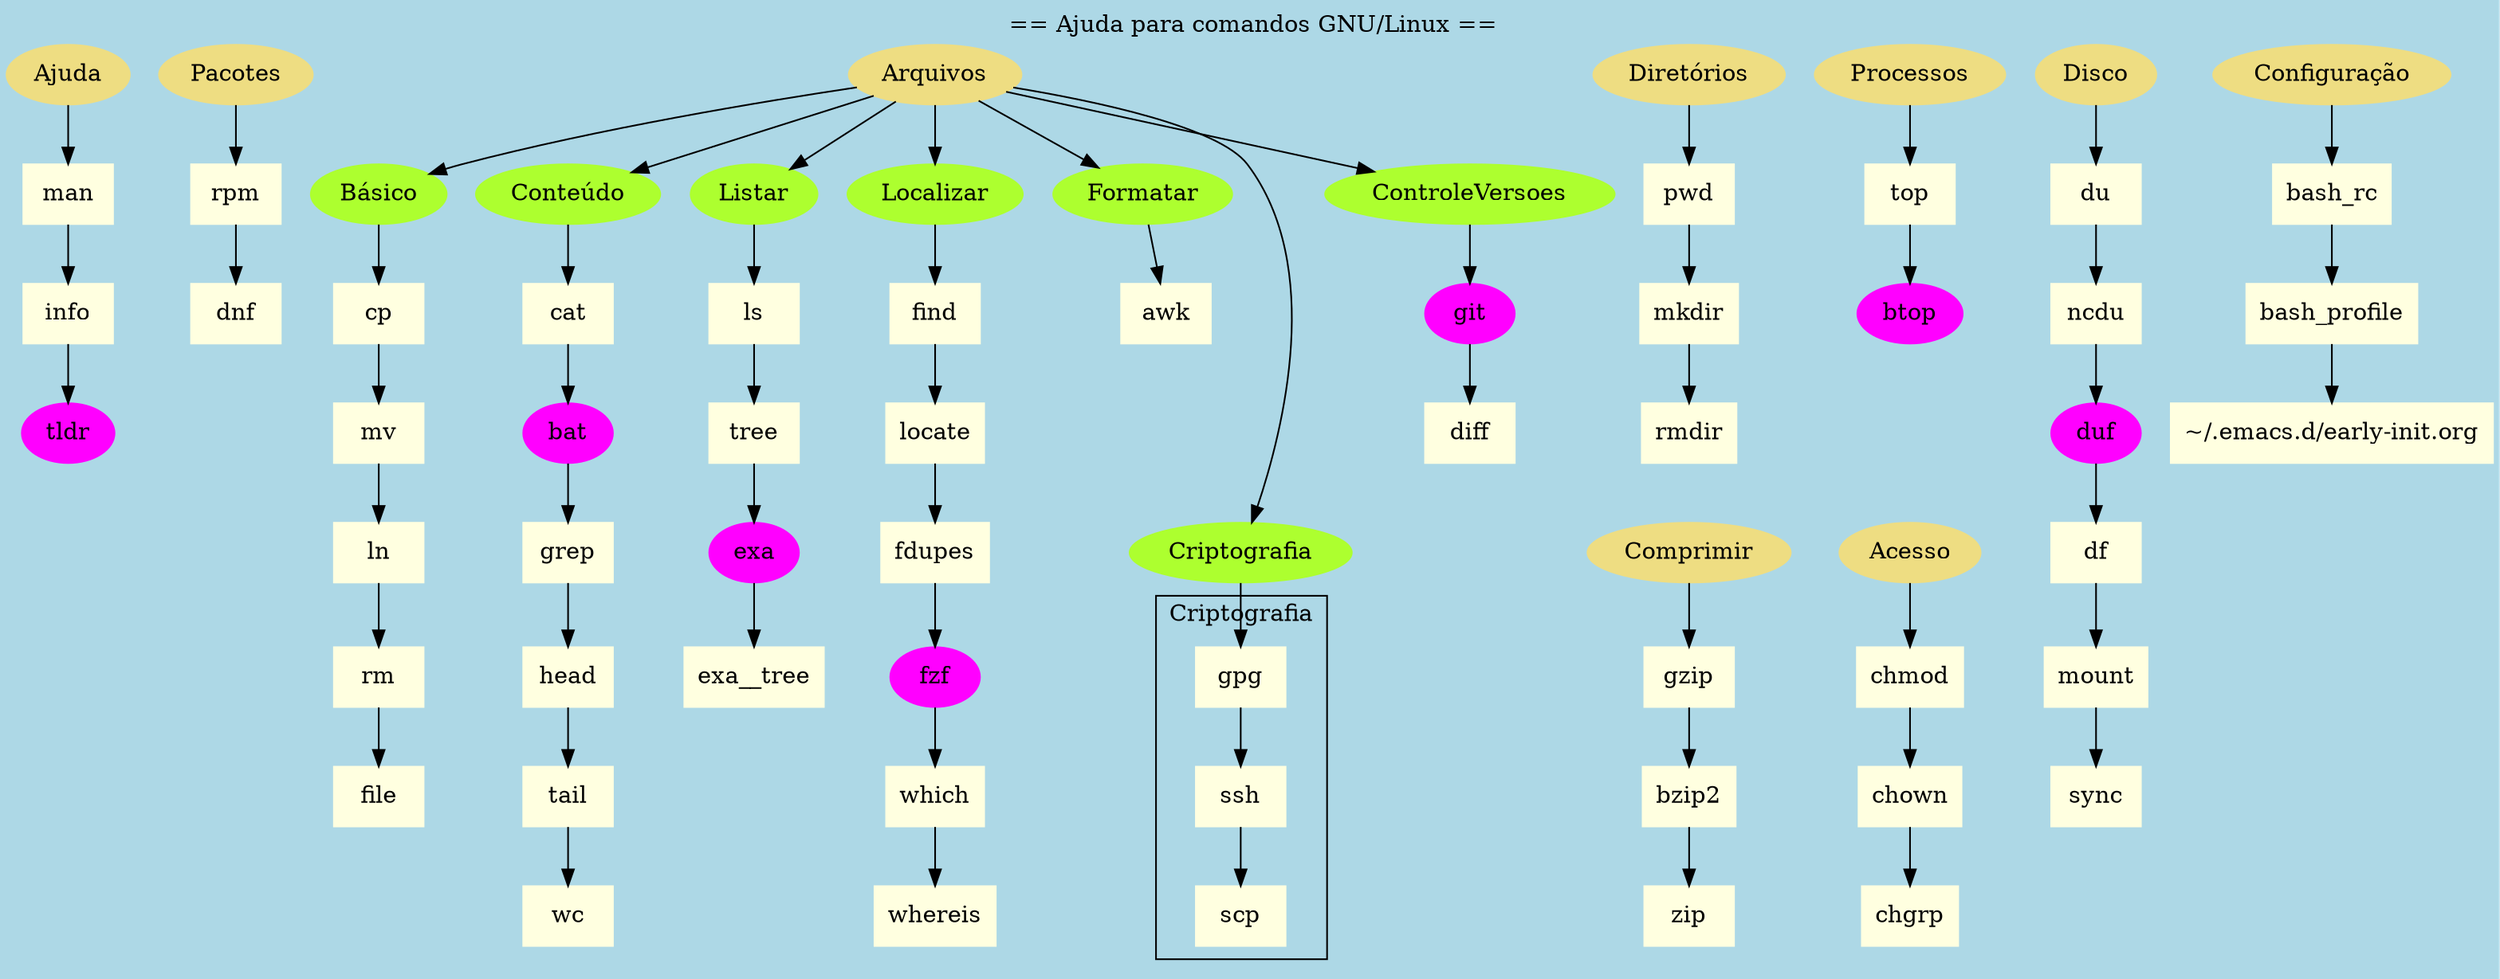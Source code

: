 digraph Ajuda {
    label = " == Ajuda para comandos GNU/Linux =="
    labelloc=t
    bgcolor=lightblue
    #layout=neato
    #rankdir=LR
    #### Nós ###
    node [style=filled color=lightgoldenrod]    Ajuda Pacotes Arquivos Diretórios Comprimir Processos Acesso Disco Configuração
    node [style=filled color=greenyellow]       Básico Conteúdo Listar Localizar Formatar Criptografia ControleVersoes
    node [style=filled color=magenta]           duf bat exa fzf git tldr btop
    node [shape=rect style=filled color= lightyellow]
    subgraph Cluster_Criptografia_zip {
        label = "Criptografia"
        Criptografia -> gpg -> ssh -> scp
    }

    ### Ligações ###
    Ajuda -> man -> info -> tldr
    Pacotes -> rpm-> dnf
    Arquivos -> {Básico Conteúdo Listar Localizar Formatar Criptografia ControleVersoes}
    Básico -> cp -> mv -> ln -> rm  -> file
    Listar -> ls -> tree -> exa -> exa__tree
    Localizar -> find -> locate -> fdupes -> fzf -> which -> whereis
    # exa -a --tree --icons
    Conteúdo -> cat -> bat -> grep -> head -> tail -> wc
    Comprimir -> gzip -> bzip2 -> zip
    Formatar -> awk
    awk -> Criptografia [style=invis]
    ControleVersoes -> git -> diff
    Diretórios -> pwd -> mkdir -> rmdir
    rmdir -> Comprimir [style=invis]
    Acesso -> chmod -> chown -> chgrp
    Processos -> top -> btop
    btop -> Acesso [style=invis]

    Disco -> du -> ncdu -> duf -> df -> mount -> sync
    Configuração -> bash_rc -> bash_profile -> "~/.emacs.d/early-init.org"
    ### Ordem
    edge [style=invis]
    {rank=same Criptografia Comprimir Acesso }
    {rank=same  Ajuda Pacotes Arquivos Diretórios Processos Disco Configuração}
}
